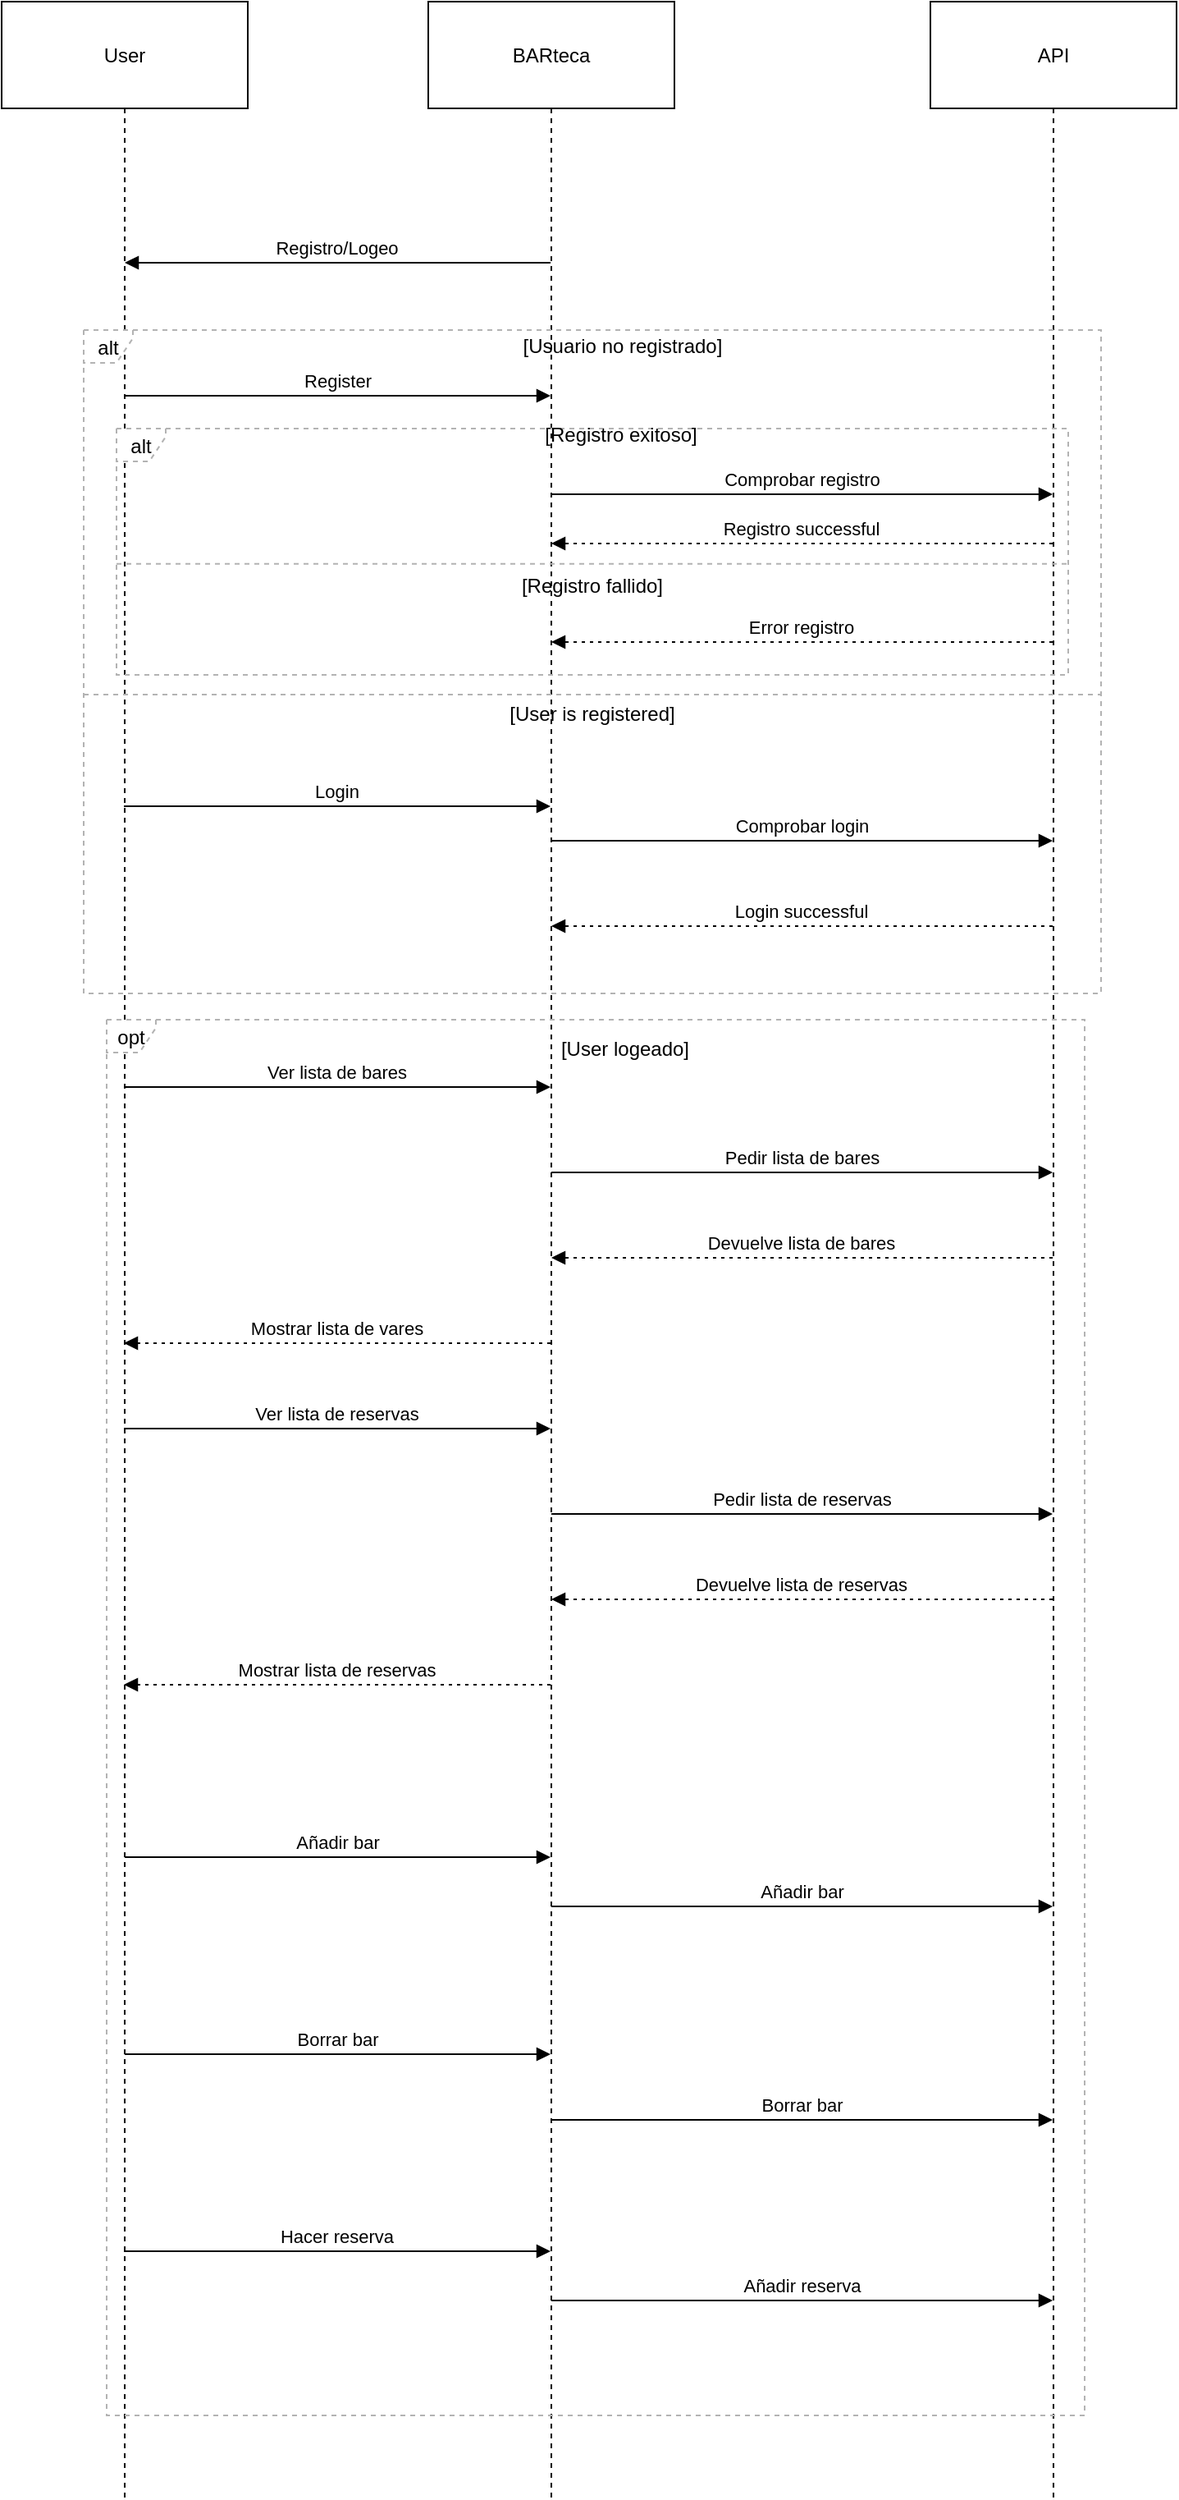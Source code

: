 <mxfile version="24.3.0" type="device">
  <diagram name="Página-1" id="rwzK4Zk_4rLO1upC7aYd">
    <mxGraphModel dx="1434" dy="780" grid="1" gridSize="10" guides="1" tooltips="1" connect="1" arrows="1" fold="1" page="1" pageScale="1" pageWidth="1169" pageHeight="827" math="0" shadow="0">
      <root>
        <mxCell id="0" />
        <mxCell id="1" parent="0" />
        <mxCell id="2" value="User" style="shape=umlLifeline;perimeter=lifelinePerimeter;whiteSpace=wrap;container=1;dropTarget=0;collapsible=0;recursiveResize=0;outlineConnect=0;portConstraint=eastwest;newEdgeStyle={&quot;edgeStyle&quot;:&quot;elbowEdgeStyle&quot;,&quot;elbow&quot;:&quot;vertical&quot;,&quot;curved&quot;:0,&quot;rounded&quot;:0};size=65;" parent="1" vertex="1">
          <mxGeometry width="150" height="1520" as="geometry" />
        </mxCell>
        <mxCell id="3" value="BARteca" style="shape=umlLifeline;perimeter=lifelinePerimeter;whiteSpace=wrap;container=1;dropTarget=0;collapsible=0;recursiveResize=0;outlineConnect=0;portConstraint=eastwest;newEdgeStyle={&quot;edgeStyle&quot;:&quot;elbowEdgeStyle&quot;,&quot;elbow&quot;:&quot;vertical&quot;,&quot;curved&quot;:0,&quot;rounded&quot;:0};size=65;" parent="1" vertex="1">
          <mxGeometry x="260" width="150" height="1520" as="geometry" />
        </mxCell>
        <mxCell id="4" value="API" style="shape=umlLifeline;perimeter=lifelinePerimeter;whiteSpace=wrap;container=1;dropTarget=0;collapsible=0;recursiveResize=0;outlineConnect=0;portConstraint=eastwest;newEdgeStyle={&quot;edgeStyle&quot;:&quot;elbowEdgeStyle&quot;,&quot;elbow&quot;:&quot;vertical&quot;,&quot;curved&quot;:0,&quot;rounded&quot;:0};size=65;" parent="1" vertex="1">
          <mxGeometry x="566" width="150" height="1520" as="geometry" />
        </mxCell>
        <mxCell id="5" value="alt" style="shape=umlFrame;dashed=1;pointerEvents=0;dropTarget=0;strokeColor=#B3B3B3;height=20;width=30" parent="1" vertex="1">
          <mxGeometry x="50" y="200" width="620" height="404" as="geometry" />
        </mxCell>
        <mxCell id="6" value="[Usuario no registrado]" style="text;strokeColor=none;fillColor=none;align=center;verticalAlign=middle;whiteSpace=wrap;" parent="5" vertex="1">
          <mxGeometry x="37.052" width="582.948" height="20" as="geometry" />
        </mxCell>
        <mxCell id="7" value="[User is registered]" style="shape=line;dashed=1;whiteSpace=wrap;verticalAlign=top;labelPosition=center;verticalLabelPosition=middle;align=center;strokeColor=#B3B3B3;" parent="5" vertex="1">
          <mxGeometry y="220" width="620" height="4" as="geometry" />
        </mxCell>
        <mxCell id="8" value="opt" style="shape=umlFrame;dashed=1;pointerEvents=0;dropTarget=0;strokeColor=#B3B3B3;height=20;width=30" parent="1" vertex="1">
          <mxGeometry x="64" y="620" width="596" height="850" as="geometry" />
        </mxCell>
        <mxCell id="9" value="[User logeado]" style="text;strokeColor=none;fillColor=none;align=center;verticalAlign=middle;whiteSpace=wrap;" parent="8" vertex="1">
          <mxGeometry x="35.618" width="560.382" height="36.797" as="geometry" />
        </mxCell>
        <mxCell id="11" value="Registro/Logeo" style="verticalAlign=bottom;endArrow=block;edgeStyle=elbowEdgeStyle;elbow=horizontal;curved=0;rounded=0;" parent="1" source="3" target="2" edge="1">
          <mxGeometry relative="1" as="geometry">
            <Array as="points">
              <mxPoint x="209" y="159" />
            </Array>
          </mxGeometry>
        </mxCell>
        <mxCell id="12" value="Register" style="verticalAlign=bottom;endArrow=block;edgeStyle=elbowEdgeStyle;elbow=vertical;curved=0;rounded=0;" parent="1" source="2" target="3" edge="1">
          <mxGeometry relative="1" as="geometry">
            <Array as="points">
              <mxPoint x="209" y="240" />
            </Array>
          </mxGeometry>
        </mxCell>
        <mxCell id="13" value="Comprobar registro" style="verticalAlign=bottom;endArrow=block;edgeStyle=elbowEdgeStyle;elbow=vertical;curved=0;rounded=0;" parent="1" source="3" target="4" edge="1">
          <mxGeometry relative="1" as="geometry">
            <Array as="points">
              <mxPoint x="453.5" y="300" />
            </Array>
            <mxPoint x="326" y="300" as="sourcePoint" />
            <mxPoint x="560" y="300" as="targetPoint" />
          </mxGeometry>
        </mxCell>
        <mxCell id="14" value="Registro successful" style="verticalAlign=bottom;endArrow=block;edgeStyle=elbowEdgeStyle;elbow=vertical;curved=0;rounded=0;dashed=1;dashPattern=2 3;" parent="1" source="4" target="3" edge="1">
          <mxGeometry relative="1" as="geometry">
            <Array as="points">
              <mxPoint x="450" y="330" />
            </Array>
            <mxPoint x="556.5" y="330" as="sourcePoint" />
            <mxPoint x="322.5" y="330" as="targetPoint" />
          </mxGeometry>
        </mxCell>
        <mxCell id="15" value="Login" style="verticalAlign=bottom;endArrow=block;edgeStyle=elbowEdgeStyle;elbow=vertical;curved=0;rounded=0;" parent="1" target="3" edge="1">
          <mxGeometry relative="1" as="geometry">
            <Array as="points">
              <mxPoint x="209" y="490" />
            </Array>
            <mxPoint x="74.5" y="490" as="sourcePoint" />
            <mxPoint x="322.5" y="490" as="targetPoint" />
          </mxGeometry>
        </mxCell>
        <mxCell id="16" value="Comprobar login" style="verticalAlign=bottom;endArrow=block;edgeStyle=elbowEdgeStyle;elbow=vertical;curved=0;rounded=0;" parent="1" source="3" target="4" edge="1">
          <mxGeometry relative="1" as="geometry">
            <Array as="points">
              <mxPoint x="450" y="511" />
            </Array>
          </mxGeometry>
        </mxCell>
        <mxCell id="17" value="Login successful" style="verticalAlign=bottom;endArrow=block;edgeStyle=elbowEdgeStyle;elbow=vertical;curved=0;rounded=0;dashed=1;dashPattern=2 3;" parent="1" source="4" target="3" edge="1">
          <mxGeometry relative="1" as="geometry">
            <Array as="points">
              <mxPoint x="450" y="563" />
            </Array>
          </mxGeometry>
        </mxCell>
        <mxCell id="18" value="Ver lista de bares" style="verticalAlign=bottom;endArrow=block;edgeStyle=elbowEdgeStyle;elbow=vertical;curved=0;rounded=0;" parent="1" target="3" edge="1">
          <mxGeometry relative="1" as="geometry">
            <Array as="points">
              <mxPoint x="209" y="661" />
            </Array>
            <mxPoint x="74.5" y="661" as="sourcePoint" />
            <mxPoint x="322.5" y="661" as="targetPoint" />
          </mxGeometry>
        </mxCell>
        <mxCell id="19" value="Pedir lista de bares" style="verticalAlign=bottom;endArrow=block;edgeStyle=elbowEdgeStyle;elbow=vertical;curved=0;rounded=0;" parent="1" source="3" target="4" edge="1">
          <mxGeometry relative="1" as="geometry">
            <Array as="points">
              <mxPoint x="450" y="713" />
            </Array>
            <mxPoint x="322.5" y="713" as="sourcePoint" />
            <mxPoint x="556.5" y="713" as="targetPoint" />
          </mxGeometry>
        </mxCell>
        <mxCell id="20" value="Devuelve lista de bares" style="verticalAlign=bottom;endArrow=block;edgeStyle=elbowEdgeStyle;elbow=vertical;curved=0;rounded=0;dashed=1;dashPattern=2 3;" parent="1" source="4" target="3" edge="1">
          <mxGeometry relative="1" as="geometry">
            <Array as="points">
              <mxPoint x="450" y="765" />
            </Array>
            <mxPoint x="556.5" y="765" as="sourcePoint" />
            <mxPoint x="322.5" y="765" as="targetPoint" />
          </mxGeometry>
        </mxCell>
        <mxCell id="21" value="Mostrar lista de vares" style="verticalAlign=bottom;endArrow=block;edgeStyle=elbowEdgeStyle;elbow=vertical;curved=0;rounded=0;dashed=1;dashPattern=2 3;" parent="1" source="3" edge="1">
          <mxGeometry relative="1" as="geometry">
            <Array as="points">
              <mxPoint x="209" y="817" />
            </Array>
            <mxPoint x="322.5" y="817" as="sourcePoint" />
            <mxPoint x="74.5" y="817" as="targetPoint" />
          </mxGeometry>
        </mxCell>
        <mxCell id="22" value="Ver lista de reservas" style="verticalAlign=bottom;endArrow=block;edgeStyle=elbowEdgeStyle;elbow=vertical;curved=0;rounded=0;" parent="1" target="3" edge="1">
          <mxGeometry relative="1" as="geometry">
            <Array as="points">
              <mxPoint x="209" y="869" />
            </Array>
            <mxPoint x="74.5" y="869" as="sourcePoint" />
            <mxPoint x="322.5" y="869" as="targetPoint" />
          </mxGeometry>
        </mxCell>
        <mxCell id="23" value="Pedir lista de reservas" style="verticalAlign=bottom;endArrow=block;edgeStyle=elbowEdgeStyle;elbow=vertical;curved=0;rounded=0;" parent="1" source="3" target="4" edge="1">
          <mxGeometry relative="1" as="geometry">
            <Array as="points">
              <mxPoint x="450" y="921" />
            </Array>
            <mxPoint x="322.5" y="921" as="sourcePoint" />
            <mxPoint x="556.5" y="921" as="targetPoint" />
          </mxGeometry>
        </mxCell>
        <mxCell id="24" value="Devuelve lista de reservas" style="verticalAlign=bottom;endArrow=block;edgeStyle=elbowEdgeStyle;elbow=vertical;curved=0;rounded=0;dashed=1;dashPattern=2 3;" parent="1" source="4" target="3" edge="1">
          <mxGeometry relative="1" as="geometry">
            <Array as="points">
              <mxPoint x="450" y="973" />
            </Array>
            <mxPoint x="556.5" y="973" as="sourcePoint" />
            <mxPoint x="322.5" y="973" as="targetPoint" />
          </mxGeometry>
        </mxCell>
        <mxCell id="25" value="Mostrar lista de reservas" style="verticalAlign=bottom;endArrow=block;edgeStyle=elbowEdgeStyle;elbow=vertical;curved=0;rounded=0;dashed=1;dashPattern=2 3;" parent="1" source="3" edge="1">
          <mxGeometry relative="1" as="geometry">
            <Array as="points">
              <mxPoint x="209" y="1025" />
            </Array>
            <mxPoint x="322.5" y="1025" as="sourcePoint" />
            <mxPoint x="74.5" y="1025" as="targetPoint" />
          </mxGeometry>
        </mxCell>
        <mxCell id="qBHR2o95Cr0Uf-2VlcTb-26" value="alt" style="shape=umlFrame;dashed=1;pointerEvents=0;dropTarget=0;strokeColor=#B3B3B3;height=20;width=30" parent="1" vertex="1">
          <mxGeometry x="70" y="260" width="580" height="150" as="geometry" />
        </mxCell>
        <mxCell id="qBHR2o95Cr0Uf-2VlcTb-27" value="[Registro exitoso]" style="text;strokeColor=none;fillColor=none;align=center;verticalAlign=middle;whiteSpace=wrap;" parent="qBHR2o95Cr0Uf-2VlcTb-26" vertex="1">
          <mxGeometry x="34.661" width="545.339" height="7.426" as="geometry" />
        </mxCell>
        <mxCell id="qBHR2o95Cr0Uf-2VlcTb-28" value="[Registro fallido]" style="shape=line;dashed=1;whiteSpace=wrap;verticalAlign=top;labelPosition=center;verticalLabelPosition=middle;align=center;strokeColor=#B3B3B3;" parent="qBHR2o95Cr0Uf-2VlcTb-26" vertex="1">
          <mxGeometry y="81.683" width="580.0" height="1.485" as="geometry" />
        </mxCell>
        <mxCell id="qBHR2o95Cr0Uf-2VlcTb-29" value="Error registro" style="verticalAlign=bottom;endArrow=block;edgeStyle=elbowEdgeStyle;elbow=vertical;curved=0;rounded=0;dashed=1;dashPattern=2 3;" parent="1" source="4" target="3" edge="1">
          <mxGeometry relative="1" as="geometry">
            <Array as="points">
              <mxPoint x="447.5" y="390" />
            </Array>
            <mxPoint x="554" y="390" as="sourcePoint" />
            <mxPoint x="320" y="390" as="targetPoint" />
          </mxGeometry>
        </mxCell>
        <mxCell id="qBHR2o95Cr0Uf-2VlcTb-30" value="Añadir bar" style="verticalAlign=bottom;endArrow=block;edgeStyle=elbowEdgeStyle;elbow=horizontal;curved=0;rounded=0;" parent="1" source="2" target="3" edge="1">
          <mxGeometry relative="1" as="geometry">
            <Array as="points">
              <mxPoint x="204.5" y="1130" />
            </Array>
            <mxPoint x="70" y="1130" as="sourcePoint" />
            <mxPoint x="318" y="1130" as="targetPoint" />
            <mxPoint as="offset" />
          </mxGeometry>
        </mxCell>
        <mxCell id="qBHR2o95Cr0Uf-2VlcTb-31" value="Añadir bar" style="verticalAlign=bottom;endArrow=block;edgeStyle=elbowEdgeStyle;elbow=vertical;curved=0;rounded=0;" parent="1" source="3" target="4" edge="1">
          <mxGeometry relative="1" as="geometry">
            <Array as="points">
              <mxPoint x="452.5" y="1160" />
            </Array>
            <mxPoint x="318" y="1160" as="sourcePoint" />
            <mxPoint x="566" y="1160" as="targetPoint" />
          </mxGeometry>
        </mxCell>
        <mxCell id="qBHR2o95Cr0Uf-2VlcTb-32" value="Borrar bar" style="verticalAlign=bottom;endArrow=block;edgeStyle=elbowEdgeStyle;elbow=horizontal;curved=0;rounded=0;" parent="1" source="2" target="3" edge="1">
          <mxGeometry relative="1" as="geometry">
            <Array as="points">
              <mxPoint x="214.5" y="1250" />
            </Array>
            <mxPoint x="80" y="1250" as="sourcePoint" />
            <mxPoint x="328" y="1250" as="targetPoint" />
          </mxGeometry>
        </mxCell>
        <mxCell id="qBHR2o95Cr0Uf-2VlcTb-33" value="Borrar bar" style="verticalAlign=bottom;endArrow=block;edgeStyle=elbowEdgeStyle;elbow=vertical;curved=0;rounded=0;" parent="1" source="3" target="4" edge="1">
          <mxGeometry relative="1" as="geometry">
            <Array as="points">
              <mxPoint x="452.5" y="1290" />
            </Array>
            <mxPoint x="318" y="1290" as="sourcePoint" />
            <mxPoint x="566" y="1290" as="targetPoint" />
          </mxGeometry>
        </mxCell>
        <mxCell id="qBHR2o95Cr0Uf-2VlcTb-34" value="Hacer reserva" style="verticalAlign=bottom;endArrow=block;edgeStyle=elbowEdgeStyle;elbow=horizontal;curved=0;rounded=0;" parent="1" target="3" edge="1">
          <mxGeometry relative="1" as="geometry">
            <Array as="points">
              <mxPoint x="204.5" y="1370" />
            </Array>
            <mxPoint x="74.5" y="1370" as="sourcePoint" />
            <mxPoint x="322.5" y="1370" as="targetPoint" />
          </mxGeometry>
        </mxCell>
        <mxCell id="qBHR2o95Cr0Uf-2VlcTb-35" value="Añadir reserva" style="verticalAlign=bottom;endArrow=block;edgeStyle=elbowEdgeStyle;elbow=vertical;curved=0;rounded=0;" parent="1" source="3" target="4" edge="1">
          <mxGeometry relative="1" as="geometry">
            <Array as="points">
              <mxPoint x="446.5" y="1400" />
            </Array>
            <mxPoint x="312" y="1400" as="sourcePoint" />
            <mxPoint x="560" y="1400" as="targetPoint" />
          </mxGeometry>
        </mxCell>
      </root>
    </mxGraphModel>
  </diagram>
</mxfile>
